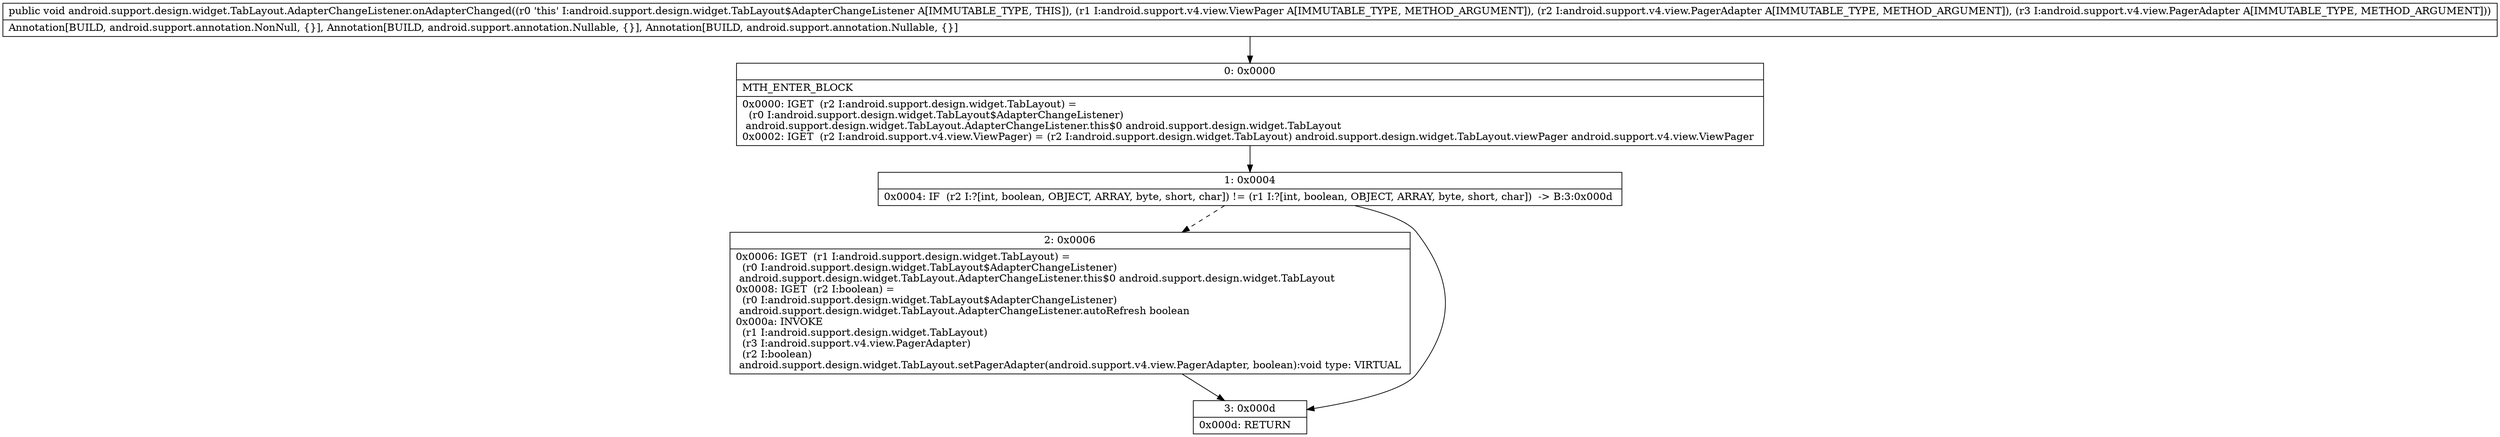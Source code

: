 digraph "CFG forandroid.support.design.widget.TabLayout.AdapterChangeListener.onAdapterChanged(Landroid\/support\/v4\/view\/ViewPager;Landroid\/support\/v4\/view\/PagerAdapter;Landroid\/support\/v4\/view\/PagerAdapter;)V" {
Node_0 [shape=record,label="{0\:\ 0x0000|MTH_ENTER_BLOCK\l|0x0000: IGET  (r2 I:android.support.design.widget.TabLayout) = \l  (r0 I:android.support.design.widget.TabLayout$AdapterChangeListener)\l android.support.design.widget.TabLayout.AdapterChangeListener.this$0 android.support.design.widget.TabLayout \l0x0002: IGET  (r2 I:android.support.v4.view.ViewPager) = (r2 I:android.support.design.widget.TabLayout) android.support.design.widget.TabLayout.viewPager android.support.v4.view.ViewPager \l}"];
Node_1 [shape=record,label="{1\:\ 0x0004|0x0004: IF  (r2 I:?[int, boolean, OBJECT, ARRAY, byte, short, char]) != (r1 I:?[int, boolean, OBJECT, ARRAY, byte, short, char])  \-\> B:3:0x000d \l}"];
Node_2 [shape=record,label="{2\:\ 0x0006|0x0006: IGET  (r1 I:android.support.design.widget.TabLayout) = \l  (r0 I:android.support.design.widget.TabLayout$AdapterChangeListener)\l android.support.design.widget.TabLayout.AdapterChangeListener.this$0 android.support.design.widget.TabLayout \l0x0008: IGET  (r2 I:boolean) = \l  (r0 I:android.support.design.widget.TabLayout$AdapterChangeListener)\l android.support.design.widget.TabLayout.AdapterChangeListener.autoRefresh boolean \l0x000a: INVOKE  \l  (r1 I:android.support.design.widget.TabLayout)\l  (r3 I:android.support.v4.view.PagerAdapter)\l  (r2 I:boolean)\l android.support.design.widget.TabLayout.setPagerAdapter(android.support.v4.view.PagerAdapter, boolean):void type: VIRTUAL \l}"];
Node_3 [shape=record,label="{3\:\ 0x000d|0x000d: RETURN   \l}"];
MethodNode[shape=record,label="{public void android.support.design.widget.TabLayout.AdapterChangeListener.onAdapterChanged((r0 'this' I:android.support.design.widget.TabLayout$AdapterChangeListener A[IMMUTABLE_TYPE, THIS]), (r1 I:android.support.v4.view.ViewPager A[IMMUTABLE_TYPE, METHOD_ARGUMENT]), (r2 I:android.support.v4.view.PagerAdapter A[IMMUTABLE_TYPE, METHOD_ARGUMENT]), (r3 I:android.support.v4.view.PagerAdapter A[IMMUTABLE_TYPE, METHOD_ARGUMENT]))  | Annotation[BUILD, android.support.annotation.NonNull, \{\}], Annotation[BUILD, android.support.annotation.Nullable, \{\}], Annotation[BUILD, android.support.annotation.Nullable, \{\}]\l}"];
MethodNode -> Node_0;
Node_0 -> Node_1;
Node_1 -> Node_2[style=dashed];
Node_1 -> Node_3;
Node_2 -> Node_3;
}

